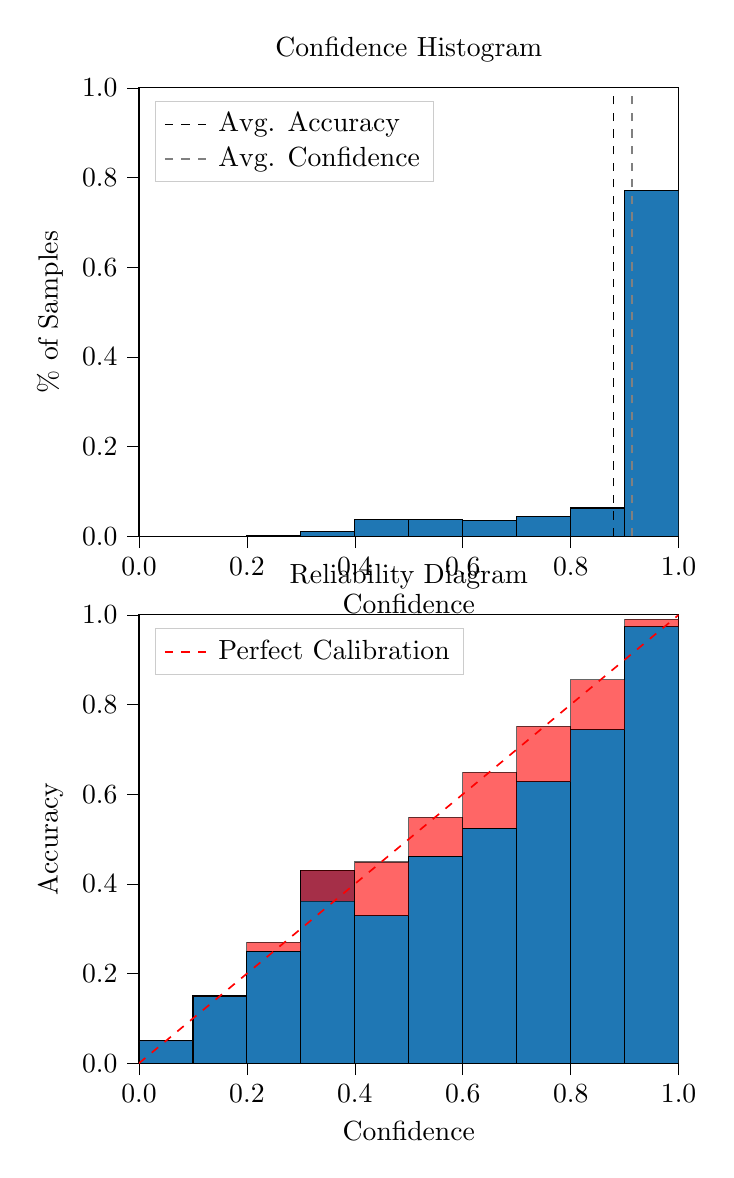 % This file was created by tikzplotlib v0.9.8.
\begin{tikzpicture}

\definecolor{color0}{rgb}{0.122,0.467,0.706}

\begin{groupplot}[group style={group size=1 by 2}]
\nextgroupplot[
legend cell align={left},
legend style={
  fill opacity=0.8,
  draw opacity=1,
  text opacity=1,
  at={(0.03,0.97)},
  anchor=north west,
  draw=white!80!black
},
tick align=outside,
tick pos=left,
title={Confidence Histogram},
x grid style={white!69.02!black},
xlabel={Confidence},
xmin=0, xmax=1,
xtick style={color=black},
xtick={0,0.2,0.4,0.6,0.8,1},
xticklabels={0.0,0.2,0.4,0.6,0.8,1.0},
y grid style={white!69.02!black},
ylabel={\% of Samples},
ymin=0, ymax=1,
ytick style={color=black},
ytick={0,0.2,0.4,0.6,0.8,1},
yticklabels={0.0,0.2,0.4,0.6,0.8,1.0}
]
\draw[draw=black,fill=color0] (axis cs:-6.939e-18,0) rectangle (axis cs:0.1,0);
\draw[draw=black,fill=color0] (axis cs:0.1,0) rectangle (axis cs:0.2,0);
\draw[draw=black,fill=color0] (axis cs:0.2,0) rectangle (axis cs:0.3,0.002);
\draw[draw=black,fill=color0] (axis cs:0.3,0) rectangle (axis cs:0.4,0.01);
\draw[draw=black,fill=color0] (axis cs:0.4,0) rectangle (axis cs:0.5,0.037);
\draw[draw=black,fill=color0] (axis cs:0.5,0) rectangle (axis cs:0.6,0.038);
\draw[draw=black,fill=color0] (axis cs:0.6,0) rectangle (axis cs:0.7,0.035);
\draw[draw=black,fill=color0] (axis cs:0.7,0) rectangle (axis cs:0.8,0.043);
\draw[draw=black,fill=color0] (axis cs:0.8,0) rectangle (axis cs:0.9,0.063);
\draw[draw=black,fill=color0] (axis cs:0.9,0) rectangle (axis cs:1,0.771);
\addplot [semithick, black, dashed]
table {%
0.879 0
0.879 1
};
\addlegendentry{Avg. Accuracy}
\addplot [semithick, white!50.196!black, dashed]
table {%
0.914 0
0.914 1
};
\addlegendentry{Avg. Confidence}

\nextgroupplot[
legend cell align={left},
legend style={
  fill opacity=0.8,
  draw opacity=1,
  text opacity=1,
  at={(0.03,0.97)},
  anchor=north west,
  draw=white!80!black
},
tick align=outside,
tick pos=left,
title={Reliability Diagram},
x grid style={white!69.02!black},
xlabel={Confidence},
xmin=0, xmax=1,
xtick style={color=black},
xtick={0,0.2,0.4,0.6,0.8,1},
xticklabels={0.0,0.2,0.4,0.6,0.8,1.0},
y grid style={white!69.02!black},
ylabel={Accuracy},
ymin=0, ymax=1,
ytick style={color=black},
ytick={0,0.2,0.4,0.6,0.8,1},
yticklabels={0.0,0.2,0.4,0.6,0.8,1.0}
]
\draw[draw=black,fill=color0] (axis cs:-6.939e-18,0) rectangle (axis cs:0.1,0.05);
\draw[draw=black,fill=color0] (axis cs:0.1,0) rectangle (axis cs:0.2,0.15);
\draw[draw=black,fill=color0] (axis cs:0.2,0) rectangle (axis cs:0.3,0.25);
\draw[draw=black,fill=color0] (axis cs:0.3,0) rectangle (axis cs:0.4,0.43);
\draw[draw=black,fill=color0] (axis cs:0.4,0) rectangle (axis cs:0.5,0.329);
\draw[draw=black,fill=color0] (axis cs:0.5,0) rectangle (axis cs:0.6,0.462);
\draw[draw=black,fill=color0] (axis cs:0.6,0) rectangle (axis cs:0.7,0.524);
\draw[draw=black,fill=color0] (axis cs:0.7,0) rectangle (axis cs:0.8,0.628);
\draw[draw=black,fill=color0] (axis cs:0.8,0) rectangle (axis cs:0.9,0.744);
\draw[draw=black,fill=color0] (axis cs:0.9,0) rectangle (axis cs:1,0.974);
\draw[draw=black,fill=red,opacity=0.6] (axis cs:-6.939e-18,0.05) rectangle (axis cs:0.1,0.05);
\draw[draw=black,fill=red,opacity=0.6] (axis cs:0.1,0.15) rectangle (axis cs:0.2,0.15);
\draw[draw=black,fill=red,opacity=0.6] (axis cs:0.2,0.25) rectangle (axis cs:0.3,0.27);
\draw[draw=black,fill=red,opacity=0.6] (axis cs:0.3,0.43) rectangle (axis cs:0.4,0.361);
\draw[draw=black,fill=red,opacity=0.6] (axis cs:0.4,0.329) rectangle (axis cs:0.5,0.449);
\draw[draw=black,fill=red,opacity=0.6] (axis cs:0.5,0.462) rectangle (axis cs:0.6,0.549);
\draw[draw=black,fill=red,opacity=0.6] (axis cs:0.6,0.524) rectangle (axis cs:0.7,0.649);
\draw[draw=black,fill=red,opacity=0.6] (axis cs:0.7,0.628) rectangle (axis cs:0.8,0.752);
\draw[draw=black,fill=red,opacity=0.6] (axis cs:0.8,0.744) rectangle (axis cs:0.9,0.855);
\draw[draw=black,fill=red,opacity=0.6] (axis cs:0.9,0.974) rectangle (axis cs:1,0.99);
\addplot [semithick, red, dashed]
table {%
0 0
1 1
};
\addlegendentry{Perfect Calibration}
\end{groupplot}

\end{tikzpicture}
